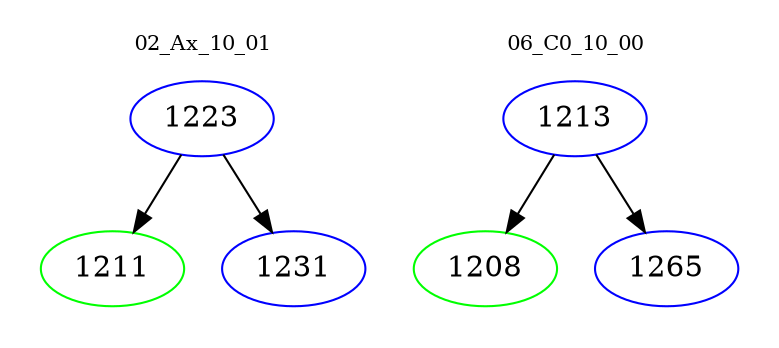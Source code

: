 digraph{
subgraph cluster_0 {
color = white
label = "02_Ax_10_01";
fontsize=10;
T0_1223 [label="1223", color="blue"]
T0_1223 -> T0_1211 [color="black"]
T0_1211 [label="1211", color="green"]
T0_1223 -> T0_1231 [color="black"]
T0_1231 [label="1231", color="blue"]
}
subgraph cluster_1 {
color = white
label = "06_C0_10_00";
fontsize=10;
T1_1213 [label="1213", color="blue"]
T1_1213 -> T1_1208 [color="black"]
T1_1208 [label="1208", color="green"]
T1_1213 -> T1_1265 [color="black"]
T1_1265 [label="1265", color="blue"]
}
}
